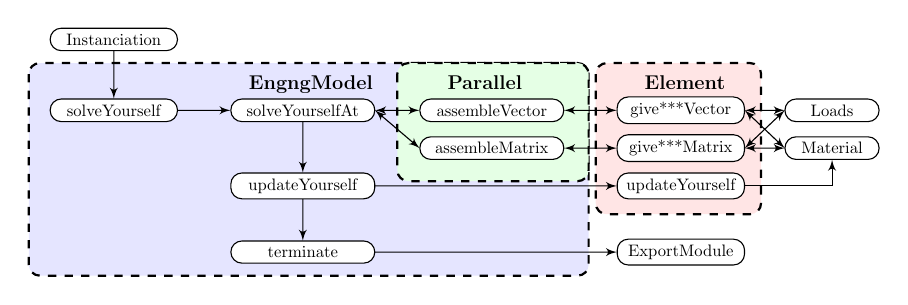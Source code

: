 \begin{tikzpicture}[node distance = 2cm, auto,scale=0.6, transform shape]
    %\small
    %\tikzstyle{every node}=[font=\footnotesize]
    \tikzstyle{group}    = [rectangle, draw, thick, dashed, text width=6em, text centered, rounded corners]
    \tikzstyle{decision} = [diamond,   draw, fill=white, text width=6em, text centered, node distance=2.5cm, inner sep=0pt]
    \tikzstyle{block}    = [rectangle, draw, fill=white, text width=6em, text centered, rounded corners]
    \tikzstyle{line}     = [draw, -latex']

    \draw [thick, dashed, fill=blue!10, rounded corners] (-1.8,-0.5) rectangle (10.05,-5);
    \draw [thick, dashed, fill=red!10,  rounded corners] (10.2,-0.5) rectangle (13.7,-3.7);
    \draw [thick, dashed, fill=green!10,  rounded corners] (6.0,-0.5) rectangle (10.05,-3.0);
    \node [below right, inner sep=10pt] at (2.5,-0.4) { \textbf{\large EngngModel} };
    \node [below left,  inner sep=10pt] at (13.3,-0.4) { \textbf{\large Element} };
    \node [below left,  inner sep=10pt] at (9.0,-0.4) { \textbf{\large Parallel} };

    % Place nodes
    % Engineering model:
    \node [block, text width=7em] (init) {Instanciation};
    \node [block, below of=init, text width=7em, node distance=1.5cm] (solve) {solveYourself};
    \node [block, right of=solve, text width=8em, node distance=4.0cm] (solveAt) {solveYourselfAt};
    \node [block, right of=solveAt, text width=8em, node distance=4.0cm] (assembleVector) {assembleVector};
    \node [block, below of=assembleVector, text width=8em, node distance=0.8cm] (assembleMatrix) {assembleMatrix};
    \node [block, below of=solveAt, text width=8em, node distance=1.6cm] (update) {updateYourself};
    \node [block, below of=update, text width=8em, node distance=1.4cm] (terminate) {terminate};

   % Element
   \node [block, right of=assembleVector, text width=7em, node distance=4.0cm] (giveVector) {give***Vector};
   \node [block, right of=assembleMatrix, text width=7em, node distance=4.0cm] (giveMatrix) {give***Matrix};
   \node [block, below of=giveMatrix, text width=7em, node distance=0.8cm] (elementUpdate) {updateYourself};

   % Other
   \node [block, right of=giveVector, text width=5em, node distance=3.2cm] (loads) {Loads};
   \node [block, right of=giveMatrix, text width=5em, node distance=3.2cm] (material) {Material};
   \node [block, below of=elementUpdate, text width=7em, node distance=1.4cm] (export) {ExportModule};


   \path [line] (init) -- (solve);
   \path [line] (solve) -- (solveAt);
   \path [line] (solveAt) -- (update);
   \path [line] (update) -- (terminate);
   \path [line] (terminate) -- (export);
   \path [line,latex'-latex'] (solveAt.east) -- (assembleVector.west);
   \path [line,latex'-latex'] (solveAt.east) -- (assembleMatrix.west);
   \path [line,latex'-latex'] (assembleVector) -- (giveVector);
   \path [line,latex'-latex'] (assembleMatrix) -- (giveMatrix);

   \path [line,-latex'] (update.east) -- (elementUpdate.west);
   \path [line,latex'-latex'] (giveVector.east) -- (material.west);
   \path [line,latex'-latex'] (giveVector.east) -- (loads.west);
   \path [line,latex'-latex'] (giveMatrix.east) -- (material.west);
   \path [line,latex'-latex'] (giveMatrix.east) -- (loads.west);

   \path [line,-latex'] (elementUpdate.east) -| (material.south);
\end{tikzpicture}
